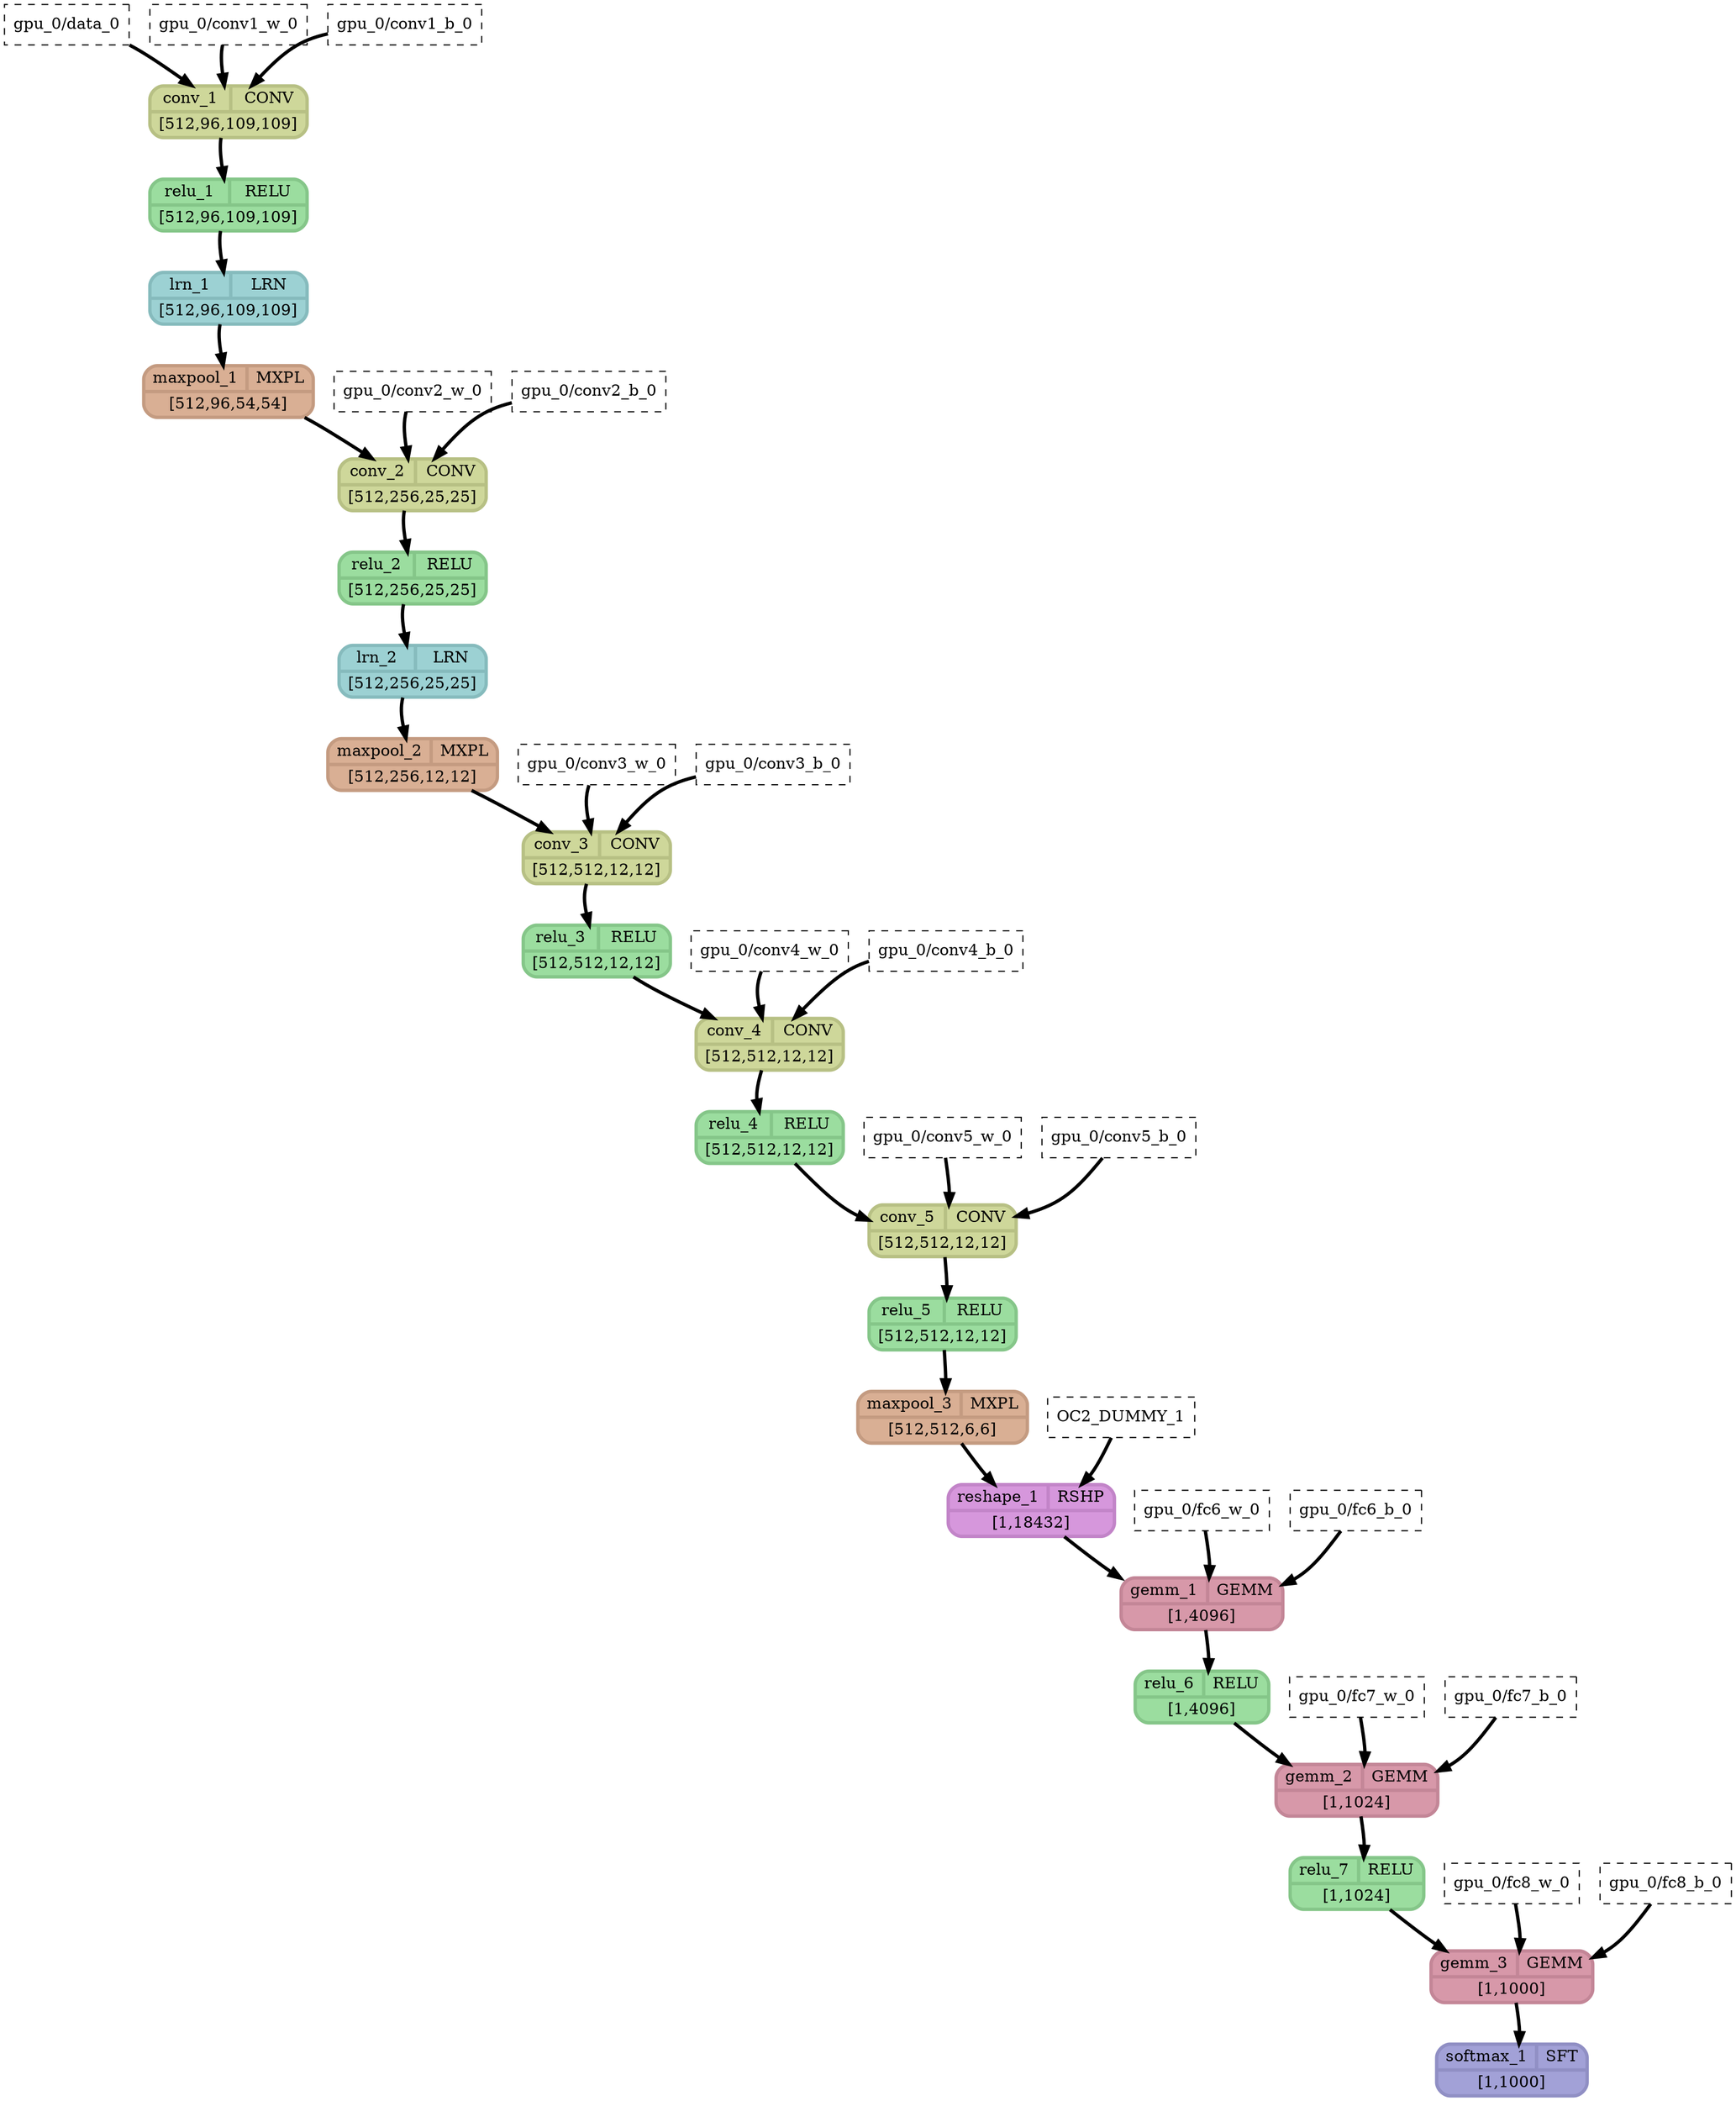 strict digraph {
  graph [
    rankdir="TB"
    overlap=prism
    overlap_shrink=true
    splines=curved
  ];
  node [
    shape=Mrecord
  ];
  edge [
    penwidth=3
  ];

  // Node definitions.
  "gpu_0/data_0" [
    id=0
    name="gpu_0/data_0"
    type=constant_input
    label="gpu_0/data_0"
    inputs=""
    outputs=""
    shape=box
    style="filled,dashed"
    fillcolor="white"
  ];
  "gpu_0/conv1_w_0" [
    id=1
    name="gpu_0/conv1_w_0"
    type=constant_input
    label="gpu_0/conv1_w_0"
    inputs=""
    outputs=""
    shape=box
    style="filled,dashed"
    fillcolor="white"
  ];
  "gpu_0/conv1_b_0" [
    id=2
    name="gpu_0/conv1_b_0"
    type=constant_input
    label="gpu_0/conv1_b_0"
    inputs=""
    outputs=""
    shape=box
    style="filled,dashed"
    fillcolor="white"
  ];
  "gpu_0/conv1_1" [
    id=3
    name="gpu_0/conv1_1"
    type=Conv
    label="{ {conv_1  | CONV} | [512,96,109,109] }"
    inputs="gpu_0/data_0;gpu_0/conv1_w_0;gpu_0/conv1_b_0"
    outputs="gpu_0/conv1_1"
    penwidth=3
    style=filled
    color="#b7c084"
    fontcolor="#000000"
    fillcolor="#ced79a"
  ];
  "gpu_0/conv1_2" [
    id=4
    name="gpu_0/conv1_2"
    type=Relu
    label="{ {relu_1  | RELU} | [512,96,109,109] }"
    inputs="gpu_0/conv1_1"
    outputs="gpu_0/conv1_2"
    penwidth=3
    style=filled
    color="#85c689"
    fontcolor="#000000"
    fillcolor="#9bdd9f"
  ];
  "gpu_0/norm1_1" [
    id=5
    name="gpu_0/norm1_1"
    type=LRN
    label="{ {lrn_1  | LRN} | [512,96,109,109] }"
    inputs="gpu_0/conv1_2"
    outputs="gpu_0/norm1_1"
    penwidth=3
    style=filled
    color="#86bbbd"
    fontcolor="#000000"
    fillcolor="#9cd1d3"
  ];
  "gpu_0/pool1_1" [
    id=6
    name="gpu_0/pool1_1"
    type=MaxPool
    label="{ {maxpool_1  | MXPL} | [512,96,54,54] }"
    inputs="gpu_0/norm1_1"
    outputs="gpu_0/pool1_1"
    penwidth=3
    style=filled
    color="#c49b81"
    fontcolor="#000000"
    fillcolor="#d9af94"
  ];
  "gpu_0/conv2_w_0" [
    id=7
    name="gpu_0/conv2_w_0"
    type=constant_input
    label="gpu_0/conv2_w_0"
    inputs=""
    outputs=""
    shape=box
    style="filled,dashed"
    fillcolor="white"
  ];
  "gpu_0/conv2_b_0" [
    id=8
    name="gpu_0/conv2_b_0"
    type=constant_input
    label="gpu_0/conv2_b_0"
    inputs=""
    outputs=""
    shape=box
    style="filled,dashed"
    fillcolor="white"
  ];
  "gpu_0/conv2_1" [
    id=9
    name="gpu_0/conv2_1"
    type=Conv
    label="{ {conv_2  | CONV} | [512,256,25,25] }"
    inputs="gpu_0/pool1_1;gpu_0/conv2_w_0;gpu_0/conv2_b_0"
    outputs="gpu_0/conv2_1"
    penwidth=3
    style=filled
    color="#b7c084"
    fontcolor="#000000"
    fillcolor="#ced79a"
  ];
  "gpu_0/conv2_2" [
    id=10
    name="gpu_0/conv2_2"
    type=Relu
    label="{ {relu_2  | RELU} | [512,256,25,25] }"
    inputs="gpu_0/conv2_1"
    outputs="gpu_0/conv2_2"
    penwidth=3
    style=filled
    color="#85c689"
    fontcolor="#000000"
    fillcolor="#9bdd9f"
  ];
  "gpu_0/norm2_1" [
    id=11
    name="gpu_0/norm2_1"
    type=LRN
    label="{ {lrn_2  | LRN} | [512,256,25,25] }"
    inputs="gpu_0/conv2_2"
    outputs="gpu_0/norm2_1"
    penwidth=3
    style=filled
    color="#86bbbd"
    fontcolor="#000000"
    fillcolor="#9cd1d3"
  ];
  "gpu_0/pool2_1" [
    id=12
    name="gpu_0/pool2_1"
    type=MaxPool
    label="{ {maxpool_2  | MXPL} | [512,256,12,12] }"
    inputs="gpu_0/norm2_1"
    outputs="gpu_0/pool2_1"
    penwidth=3
    style=filled
    color="#c49b81"
    fontcolor="#000000"
    fillcolor="#d9af94"
  ];
  "gpu_0/conv3_w_0" [
    id=13
    name="gpu_0/conv3_w_0"
    type=constant_input
    label="gpu_0/conv3_w_0"
    inputs=""
    outputs=""
    shape=box
    style="filled,dashed"
    fillcolor="white"
  ];
  "gpu_0/conv3_b_0" [
    id=14
    name="gpu_0/conv3_b_0"
    type=constant_input
    label="gpu_0/conv3_b_0"
    inputs=""
    outputs=""
    shape=box
    style="filled,dashed"
    fillcolor="white"
  ];
  "gpu_0/conv3_1" [
    id=15
    name="gpu_0/conv3_1"
    type=Conv
    label="{ {conv_3  | CONV} | [512,512,12,12] }"
    inputs="gpu_0/pool2_1;gpu_0/conv3_w_0;gpu_0/conv3_b_0"
    outputs="gpu_0/conv3_1"
    penwidth=3
    style=filled
    color="#b7c084"
    fontcolor="#000000"
    fillcolor="#ced79a"
  ];
  "gpu_0/conv3_2" [
    id=16
    name="gpu_0/conv3_2"
    type=Relu
    label="{ {relu_3  | RELU} | [512,512,12,12] }"
    inputs="gpu_0/conv3_1"
    outputs="gpu_0/conv3_2"
    penwidth=3
    style=filled
    color="#85c689"
    fontcolor="#000000"
    fillcolor="#9bdd9f"
  ];
  "gpu_0/conv4_w_0" [
    id=17
    name="gpu_0/conv4_w_0"
    type=constant_input
    label="gpu_0/conv4_w_0"
    inputs=""
    outputs=""
    shape=box
    style="filled,dashed"
    fillcolor="white"
  ];
  "gpu_0/conv4_b_0" [
    id=18
    name="gpu_0/conv4_b_0"
    type=constant_input
    label="gpu_0/conv4_b_0"
    inputs=""
    outputs=""
    shape=box
    style="filled,dashed"
    fillcolor="white"
  ];
  "gpu_0/conv4_1" [
    id=19
    name="gpu_0/conv4_1"
    type=Conv
    label="{ {conv_4  | CONV} | [512,512,12,12] }"
    inputs="gpu_0/conv3_2;gpu_0/conv4_w_0;gpu_0/conv4_b_0"
    outputs="gpu_0/conv4_1"
    penwidth=3
    style=filled
    color="#b7c084"
    fontcolor="#000000"
    fillcolor="#ced79a"
  ];
  "gpu_0/conv4_2" [
    id=20
    name="gpu_0/conv4_2"
    type=Relu
    label="{ {relu_4  | RELU} | [512,512,12,12] }"
    inputs="gpu_0/conv4_1"
    outputs="gpu_0/conv4_2"
    penwidth=3
    style=filled
    color="#85c689"
    fontcolor="#000000"
    fillcolor="#9bdd9f"
  ];
  "gpu_0/conv5_w_0" [
    id=21
    name="gpu_0/conv5_w_0"
    type=constant_input
    label="gpu_0/conv5_w_0"
    inputs=""
    outputs=""
    shape=box
    style="filled,dashed"
    fillcolor="white"
  ];
  "gpu_0/conv5_b_0" [
    id=22
    name="gpu_0/conv5_b_0"
    type=constant_input
    label="gpu_0/conv5_b_0"
    inputs=""
    outputs=""
    shape=box
    style="filled,dashed"
    fillcolor="white"
  ];
  "gpu_0/conv5_1" [
    id=23
    name="gpu_0/conv5_1"
    type=Conv
    label="{ {conv_5  | CONV} | [512,512,12,12] }"
    inputs="gpu_0/conv4_2;gpu_0/conv5_w_0;gpu_0/conv5_b_0"
    outputs="gpu_0/conv5_1"
    penwidth=3
    style=filled
    color="#b7c084"
    fontcolor="#000000"
    fillcolor="#ced79a"
  ];
  "gpu_0/conv5_2" [
    id=24
    name="gpu_0/conv5_2"
    type=Relu
    label="{ {relu_5  | RELU} | [512,512,12,12] }"
    inputs="gpu_0/conv5_1"
    outputs="gpu_0/conv5_2"
    penwidth=3
    style=filled
    color="#85c689"
    fontcolor="#000000"
    fillcolor="#9bdd9f"
  ];
  "gpu_0/pool5_1" [
    id=25
    name="gpu_0/pool5_1"
    type=MaxPool
    label="{ {maxpool_3  | MXPL} | [512,512,6,6] }"
    inputs="gpu_0/conv5_2"
    outputs="gpu_0/pool5_1"
    penwidth=3
    style=filled
    color="#c49b81"
    fontcolor="#000000"
    fillcolor="#d9af94"
  ];
  "OC2_DUMMY_1" [
    id=26
    name="OC2_DUMMY_1"
    type=constant_input
    label="OC2_DUMMY_1"
    inputs=""
    outputs=""
    shape=box
    style="filled,dashed"
    fillcolor="white"
  ];
  "OC2_DUMMY_0" [
    id=27
    name="OC2_DUMMY_0"
    type=Reshape
    label="{ {reshape_1  | RSHP} | [1,18432] }"
    inputs="gpu_0/pool5_1;OC2_DUMMY_1"
    outputs="OC2_DUMMY_0"
    penwidth=3
    style=filled
    color="#c284c8"
    fontcolor="#000000"
    fillcolor="#d697dc"
  ];
  "gpu_0/fc6_w_0" [
    id=28
    name="gpu_0/fc6_w_0"
    type=constant_input
    label="gpu_0/fc6_w_0"
    inputs=""
    outputs=""
    shape=box
    style="filled,dashed"
    fillcolor="white"
  ];
  "gpu_0/fc6_b_0" [
    id=29
    name="gpu_0/fc6_b_0"
    type=constant_input
    label="gpu_0/fc6_b_0"
    inputs=""
    outputs=""
    shape=box
    style="filled,dashed"
    fillcolor="white"
  ];
  "gpu_0/fc6_1" [
    id=30
    name="gpu_0/fc6_1"
    type=Gemm
    label="{ {gemm_1  | GEMM} | [1,4096] }"
    inputs="OC2_DUMMY_0;gpu_0/fc6_w_0;gpu_0/fc6_b_0"
    outputs="gpu_0/fc6_1"
    penwidth=3
    style=filled
    color="#c38697"
    fontcolor="#000000"
    fillcolor="#d798a9"
  ];
  "gpu_0/fc6_2" [
    id=31
    name="gpu_0/fc6_2"
    type=Relu
    label="{ {relu_6  | RELU} | [1,4096] }"
    inputs="gpu_0/fc6_1"
    outputs="gpu_0/fc6_2"
    penwidth=3
    style=filled
    color="#85c689"
    fontcolor="#000000"
    fillcolor="#9bdd9f"
  ];
  "gpu_0/fc7_w_0" [
    id=32
    name="gpu_0/fc7_w_0"
    type=constant_input
    label="gpu_0/fc7_w_0"
    inputs=""
    outputs=""
    shape=box
    style="filled,dashed"
    fillcolor="white"
  ];
  "gpu_0/fc7_b_0" [
    id=33
    name="gpu_0/fc7_b_0"
    type=constant_input
    label="gpu_0/fc7_b_0"
    inputs=""
    outputs=""
    shape=box
    style="filled,dashed"
    fillcolor="white"
  ];
  "gpu_0/fc7_1" [
    id=34
    name="gpu_0/fc7_1"
    type=Gemm
    label="{ {gemm_2  | GEMM} | [1,1024] }"
    inputs="gpu_0/fc6_2;gpu_0/fc7_w_0;gpu_0/fc7_b_0"
    outputs="gpu_0/fc7_1"
    penwidth=3
    style=filled
    color="#c38697"
    fontcolor="#000000"
    fillcolor="#d798a9"
  ];
  "gpu_0/fc7_2" [
    id=35
    name="gpu_0/fc7_2"
    type=Relu
    label="{ {relu_7  | RELU} | [1,1024] }"
    inputs="gpu_0/fc7_1"
    outputs="gpu_0/fc7_2"
    penwidth=3
    style=filled
    color="#85c689"
    fontcolor="#000000"
    fillcolor="#9bdd9f"
  ];
  "gpu_0/fc8_w_0" [
    id=36
    name="gpu_0/fc8_w_0"
    type=constant_input
    label="gpu_0/fc8_w_0"
    inputs=""
    outputs=""
    shape=box
    style="filled,dashed"
    fillcolor="white"
  ];
  "gpu_0/fc8_b_0" [
    id=37
    name="gpu_0/fc8_b_0"
    type=constant_input
    label="gpu_0/fc8_b_0"
    inputs=""
    outputs=""
    shape=box
    style="filled,dashed"
    fillcolor="white"
  ];
  "gpu_0/pred_1" [
    id=38
    name="gpu_0/pred_1"
    type=Gemm
    label="{ {gemm_3  | GEMM} | [1,1000] }"
    inputs="gpu_0/fc7_2;gpu_0/fc8_w_0;gpu_0/fc8_b_0"
    outputs="gpu_0/pred_1"
    penwidth=3
    style=filled
    color="#c38697"
    fontcolor="#000000"
    fillcolor="#d798a9"
  ];
  "gpu_0/softmax_1" [
    id=39
    name="gpu_0/softmax_1"
    type=Softmax
    label="{ {softmax_1  | SFT} | [1,1000] }"
    inputs="gpu_0/pred_1"
    outputs="gpu_0/softmax_1"
    penwidth=3
    style=filled
    color="#908fc4"
    fontcolor="#000000"
    fillcolor="#a2a1d7"
  ];

  // Edge definitions.
  "gpu_0/data_0" -> "gpu_0/conv1_1";
  "gpu_0/conv1_w_0" -> "gpu_0/conv1_1";
  "gpu_0/conv1_b_0" -> "gpu_0/conv1_1";
  "gpu_0/conv1_1" -> "gpu_0/conv1_2";
  "gpu_0/conv1_2" -> "gpu_0/norm1_1";
  "gpu_0/norm1_1" -> "gpu_0/pool1_1";
  "gpu_0/pool1_1" -> "gpu_0/conv2_1";
  "gpu_0/conv2_w_0" -> "gpu_0/conv2_1";
  "gpu_0/conv2_b_0" -> "gpu_0/conv2_1";
  "gpu_0/conv2_1" -> "gpu_0/conv2_2";
  "gpu_0/conv2_2" -> "gpu_0/norm2_1";
  "gpu_0/norm2_1" -> "gpu_0/pool2_1";
  "gpu_0/pool2_1" -> "gpu_0/conv3_1";
  "gpu_0/conv3_w_0" -> "gpu_0/conv3_1";
  "gpu_0/conv3_b_0" -> "gpu_0/conv3_1";
  "gpu_0/conv3_1" -> "gpu_0/conv3_2";
  "gpu_0/conv3_2" -> "gpu_0/conv4_1";
  "gpu_0/conv4_w_0" -> "gpu_0/conv4_1";
  "gpu_0/conv4_b_0" -> "gpu_0/conv4_1";
  "gpu_0/conv4_1" -> "gpu_0/conv4_2";
  "gpu_0/conv4_2" -> "gpu_0/conv5_1";
  "gpu_0/conv5_w_0" -> "gpu_0/conv5_1";
  "gpu_0/conv5_b_0" -> "gpu_0/conv5_1";
  "gpu_0/conv5_1" -> "gpu_0/conv5_2";
  "gpu_0/conv5_2" -> "gpu_0/pool5_1";
  "gpu_0/pool5_1" -> "OC2_DUMMY_0";
  "OC2_DUMMY_1" -> "OC2_DUMMY_0";
  "OC2_DUMMY_0" -> "gpu_0/fc6_1";
  "gpu_0/fc6_w_0" -> "gpu_0/fc6_1";
  "gpu_0/fc6_b_0" -> "gpu_0/fc6_1";
  "gpu_0/fc6_1" -> "gpu_0/fc6_2";
  "gpu_0/fc6_2" -> "gpu_0/fc7_1";
  "gpu_0/fc7_w_0" -> "gpu_0/fc7_1";
  "gpu_0/fc7_b_0" -> "gpu_0/fc7_1";
  "gpu_0/fc7_1" -> "gpu_0/fc7_2";
  "gpu_0/fc7_2" -> "gpu_0/pred_1";
  "gpu_0/fc8_w_0" -> "gpu_0/pred_1";
  "gpu_0/fc8_b_0" -> "gpu_0/pred_1";
  "gpu_0/pred_1" -> "gpu_0/softmax_1";
}